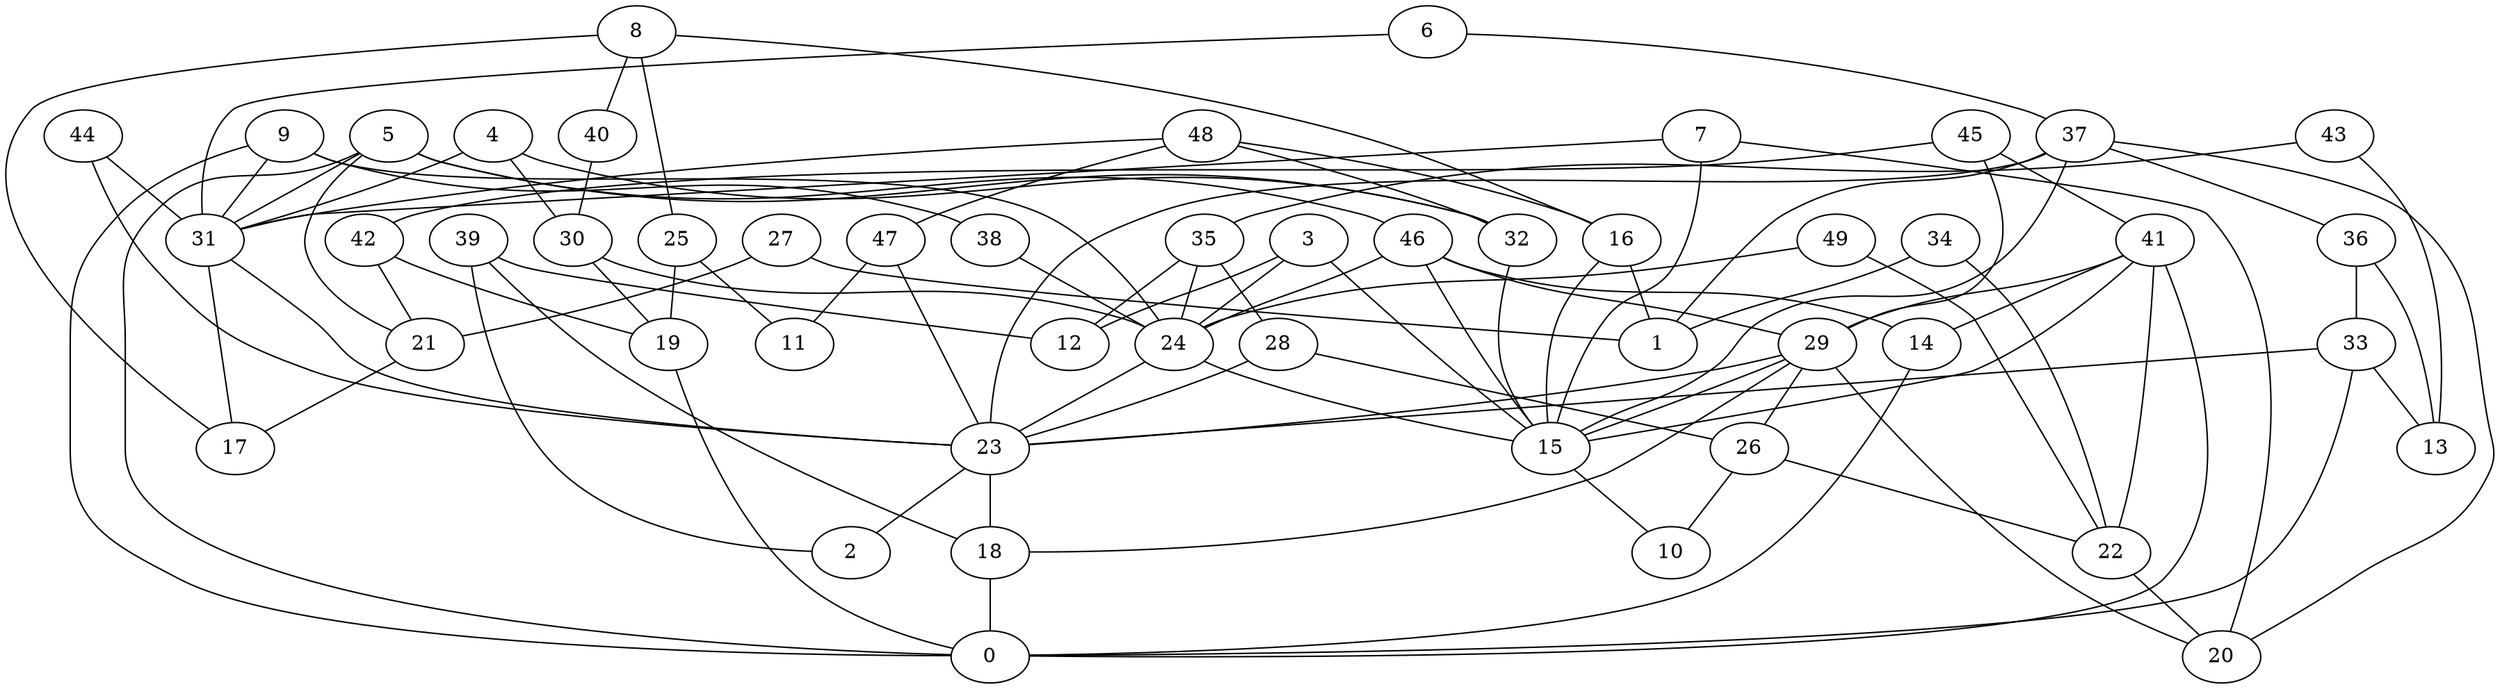 digraph GG_graph {

subgraph G_graph {
edge [color = black]
"48" -> "32" [dir = none]
"48" -> "31" [dir = none]
"48" -> "16" [dir = none]
"48" -> "47" [dir = none]
"34" -> "22" [dir = none]
"34" -> "1" [dir = none]
"14" -> "0" [dir = none]
"4" -> "32" [dir = none]
"4" -> "31" [dir = none]
"4" -> "30" [dir = none]
"9" -> "31" [dir = none]
"9" -> "38" [dir = none]
"9" -> "0" [dir = none]
"9" -> "24" [dir = none]
"38" -> "24" [dir = none]
"37" -> "20" [dir = none]
"37" -> "15" [dir = none]
"37" -> "23" [dir = none]
"37" -> "36" [dir = none]
"37" -> "1" [dir = none]
"33" -> "13" [dir = none]
"33" -> "0" [dir = none]
"33" -> "23" [dir = none]
"15" -> "10" [dir = none]
"46" -> "14" [dir = none]
"46" -> "24" [dir = none]
"46" -> "29" [dir = none]
"46" -> "15" [dir = none]
"18" -> "0" [dir = none]
"16" -> "1" [dir = none]
"16" -> "15" [dir = none]
"47" -> "23" [dir = none]
"47" -> "11" [dir = none]
"27" -> "1" [dir = none]
"27" -> "21" [dir = none]
"35" -> "24" [dir = none]
"35" -> "28" [dir = none]
"35" -> "12" [dir = none]
"43" -> "13" [dir = none]
"43" -> "35" [dir = none]
"36" -> "33" [dir = none]
"36" -> "13" [dir = none]
"22" -> "20" [dir = none]
"29" -> "15" [dir = none]
"29" -> "23" [dir = none]
"29" -> "18" [dir = none]
"29" -> "20" [dir = none]
"29" -> "26" [dir = none]
"31" -> "23" [dir = none]
"31" -> "17" [dir = none]
"40" -> "30" [dir = none]
"44" -> "23" [dir = none]
"44" -> "31" [dir = none]
"8" -> "25" [dir = none]
"8" -> "40" [dir = none]
"8" -> "16" [dir = none]
"8" -> "17" [dir = none]
"39" -> "2" [dir = none]
"39" -> "12" [dir = none]
"39" -> "18" [dir = none]
"5" -> "46" [dir = none]
"5" -> "31" [dir = none]
"5" -> "0" [dir = none]
"5" -> "32" [dir = none]
"5" -> "21" [dir = none]
"32" -> "15" [dir = none]
"26" -> "22" [dir = none]
"26" -> "10" [dir = none]
"7" -> "15" [dir = none]
"7" -> "31" [dir = none]
"28" -> "23" [dir = none]
"28" -> "26" [dir = none]
"41" -> "22" [dir = none]
"41" -> "15" [dir = none]
"41" -> "0" [dir = none]
"41" -> "29" [dir = none]
"19" -> "0" [dir = none]
"42" -> "21" [dir = none]
"42" -> "19" [dir = none]
"49" -> "22" [dir = none]
"49" -> "24" [dir = none]
"25" -> "11" [dir = none]
"25" -> "19" [dir = none]
"24" -> "15" [dir = none]
"24" -> "23" [dir = none]
"21" -> "17" [dir = none]
"23" -> "18" [dir = none]
"23" -> "2" [dir = none]
"6" -> "37" [dir = none]
"6" -> "31" [dir = none]
"30" -> "24" [dir = none]
"30" -> "19" [dir = none]
"3" -> "12" [dir = none]
"3" -> "24" [dir = none]
"3" -> "15" [dir = none]
"45" -> "42" [dir = none]
"45" -> "41" [dir = none]
"45" -> "29" [dir = none]
"41" -> "14" [dir = none]
"7" -> "20" [dir = none]
}

}

